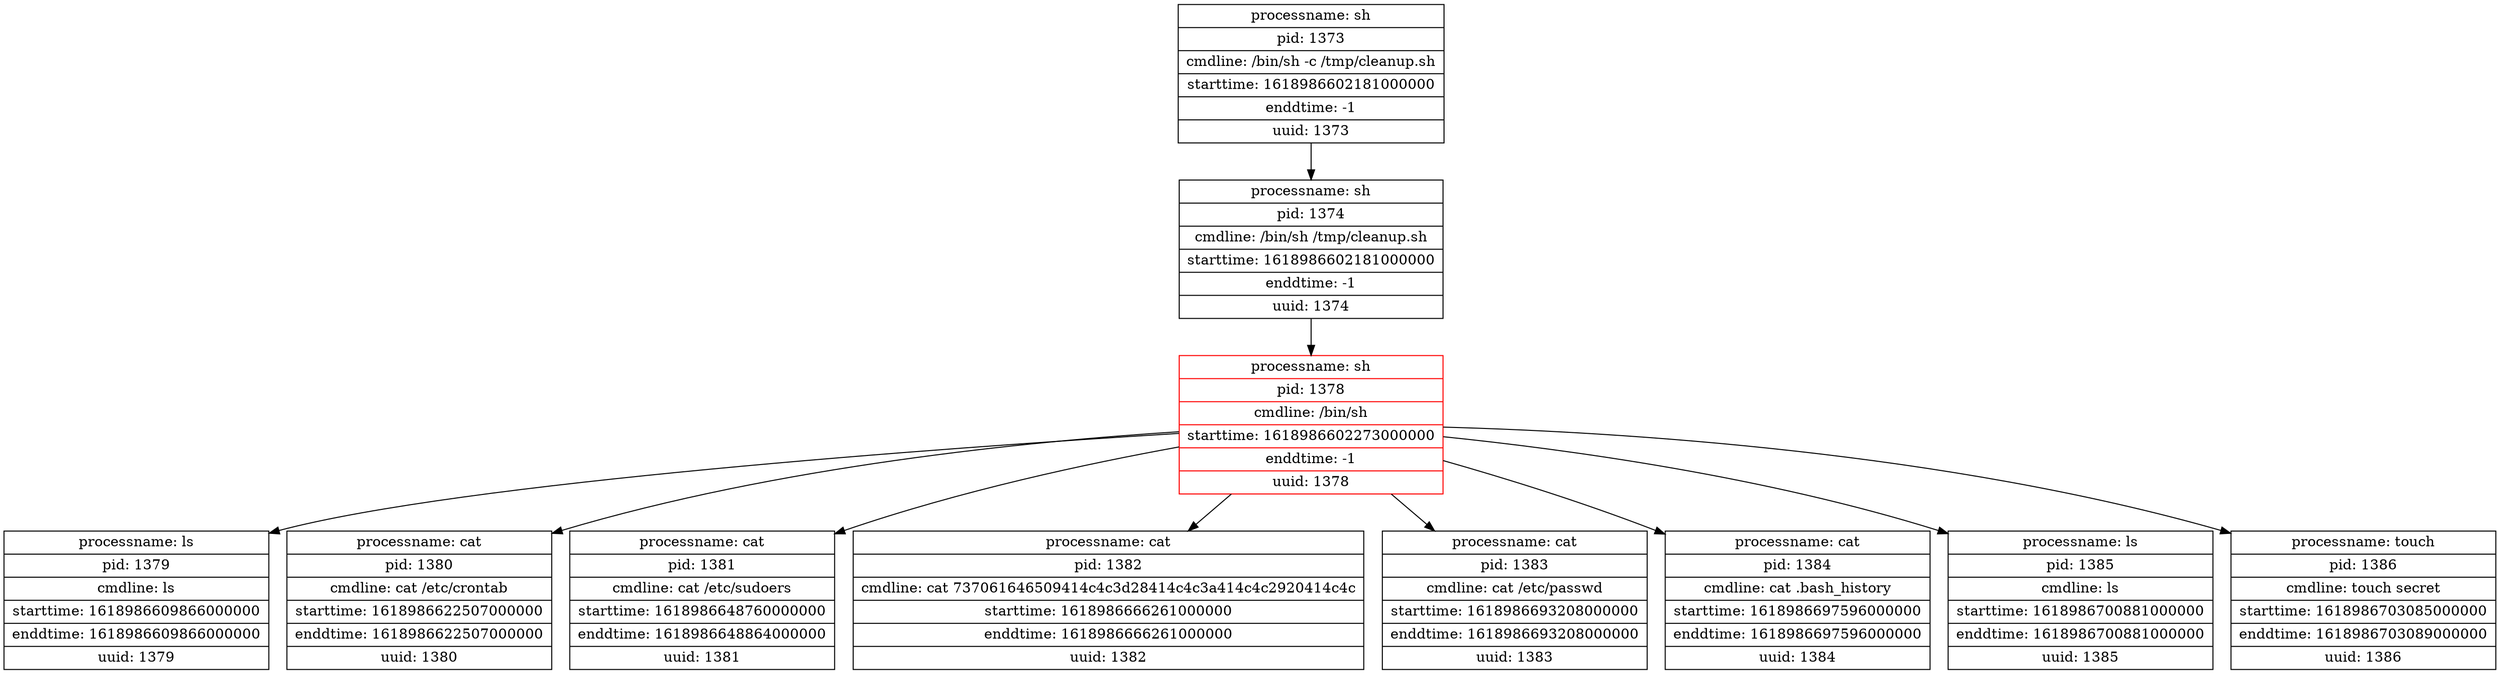digraph graph1 {
node [shape = record];
table172 [label = "{<head>processname: sh | pid: 1378 | cmdline: /bin/sh | starttime: 1618986602273000000 | enddtime: -1 | uuid: 1378}", color = red];
node [shape = record];
table165 [label = "{<head>processname: sh | pid: 1374 | cmdline: /bin/sh /tmp/cleanup.sh | starttime: 1618986602181000000 | enddtime: -1 | uuid: 1374}"];
table165 -> table172;
node [shape = record];
table163 [label = "{<head>processname: sh | pid: 1373 | cmdline: /bin/sh -c /tmp/cleanup.sh | starttime: 1618986602181000000 | enddtime: -1 | uuid: 1373}"];
table163 -> table165;
node [shape = record];
table177 [label = "{<head>processname: ls | pid: 1379 | cmdline: ls | starttime: 1618986609866000000 | enddtime: 1618986609866000000 | uuid: 1379}"];
table172 -> table177;
node [shape = record];
table179 [label = "{<head>processname: cat | pid: 1380 | cmdline: cat /etc/crontab | starttime: 1618986622507000000 | enddtime: 1618986622507000000 | uuid: 1380}"];
table172 -> table179;
node [shape = record];
table180 [label = "{<head>processname: cat | pid: 1381 | cmdline: cat /etc/sudoers | starttime: 1618986648760000000 | enddtime: 1618986648864000000 | uuid: 1381}"];
table172 -> table180;
node [shape = record];
table182 [label = "{<head>processname: cat | pid: 1382 | cmdline: cat 737061646509414c4c3d28414c4c3a414c4c2920414c4c | starttime: 1618986666261000000 | enddtime: 1618986666261000000 | uuid: 1382}"];
table172 -> table182;
node [shape = record];
table183 [label = "{<head>processname: cat | pid: 1383 | cmdline: cat /etc/passwd | starttime: 1618986693208000000 | enddtime: 1618986693208000000 | uuid: 1383}"];
table172 -> table183;
node [shape = record];
table184 [label = "{<head>processname: cat | pid: 1384 | cmdline: cat .bash_history | starttime: 1618986697596000000 | enddtime: 1618986697596000000 | uuid: 1384}"];
table172 -> table184;
node [shape = record];
table186 [label = "{<head>processname: ls | pid: 1385 | cmdline: ls | starttime: 1618986700881000000 | enddtime: 1618986700881000000 | uuid: 1385}"];
table172 -> table186;
node [shape = record];
table187 [label = "{<head>processname: touch | pid: 1386 | cmdline: touch secret | starttime: 1618986703085000000 | enddtime: 1618986703089000000 | uuid: 1386}"];
table172 -> table187;
}
